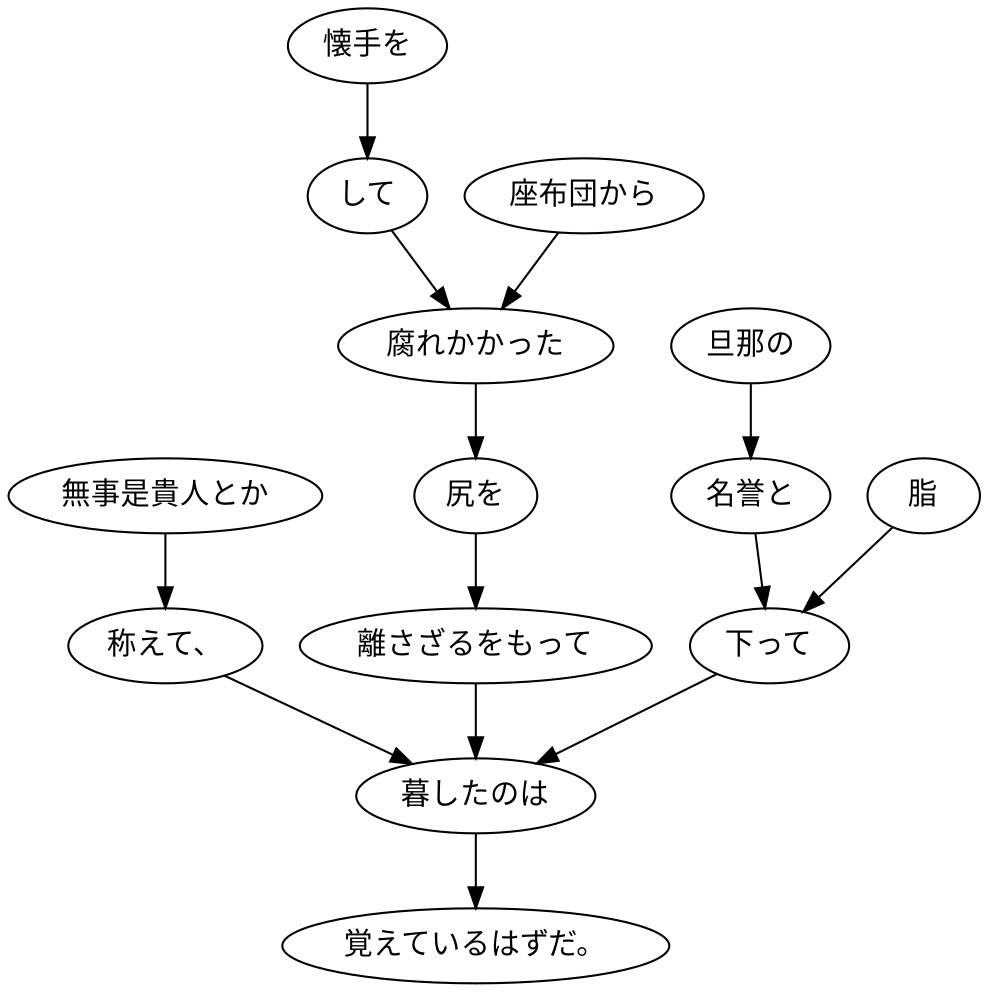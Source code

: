 digraph graph3894 {
	node0 [label="無事是貴人とか"];
	node1 [label="称えて、"];
	node2 [label="懐手を"];
	node3 [label="して"];
	node4 [label="座布団から"];
	node5 [label="腐れかかった"];
	node6 [label="尻を"];
	node7 [label="離さざるをもって"];
	node8 [label="旦那の"];
	node9 [label="名誉と"];
	node10 [label="脂"];
	node11 [label="下って"];
	node12 [label="暮したのは"];
	node13 [label="覚えているはずだ。"];
	node0 -> node1;
	node1 -> node12;
	node2 -> node3;
	node3 -> node5;
	node4 -> node5;
	node5 -> node6;
	node6 -> node7;
	node7 -> node12;
	node8 -> node9;
	node9 -> node11;
	node10 -> node11;
	node11 -> node12;
	node12 -> node13;
}
